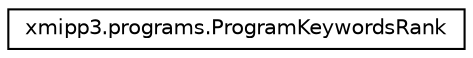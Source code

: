 digraph "Graphical Class Hierarchy"
{
  edge [fontname="Helvetica",fontsize="10",labelfontname="Helvetica",labelfontsize="10"];
  node [fontname="Helvetica",fontsize="10",shape=record];
  rankdir="LR";
  Node0 [label="xmipp3.programs.ProgramKeywordsRank",height=0.2,width=0.4,color="black", fillcolor="white", style="filled",URL="$classxmipp3_1_1programs_1_1ProgramKeywordsRank.html"];
}
